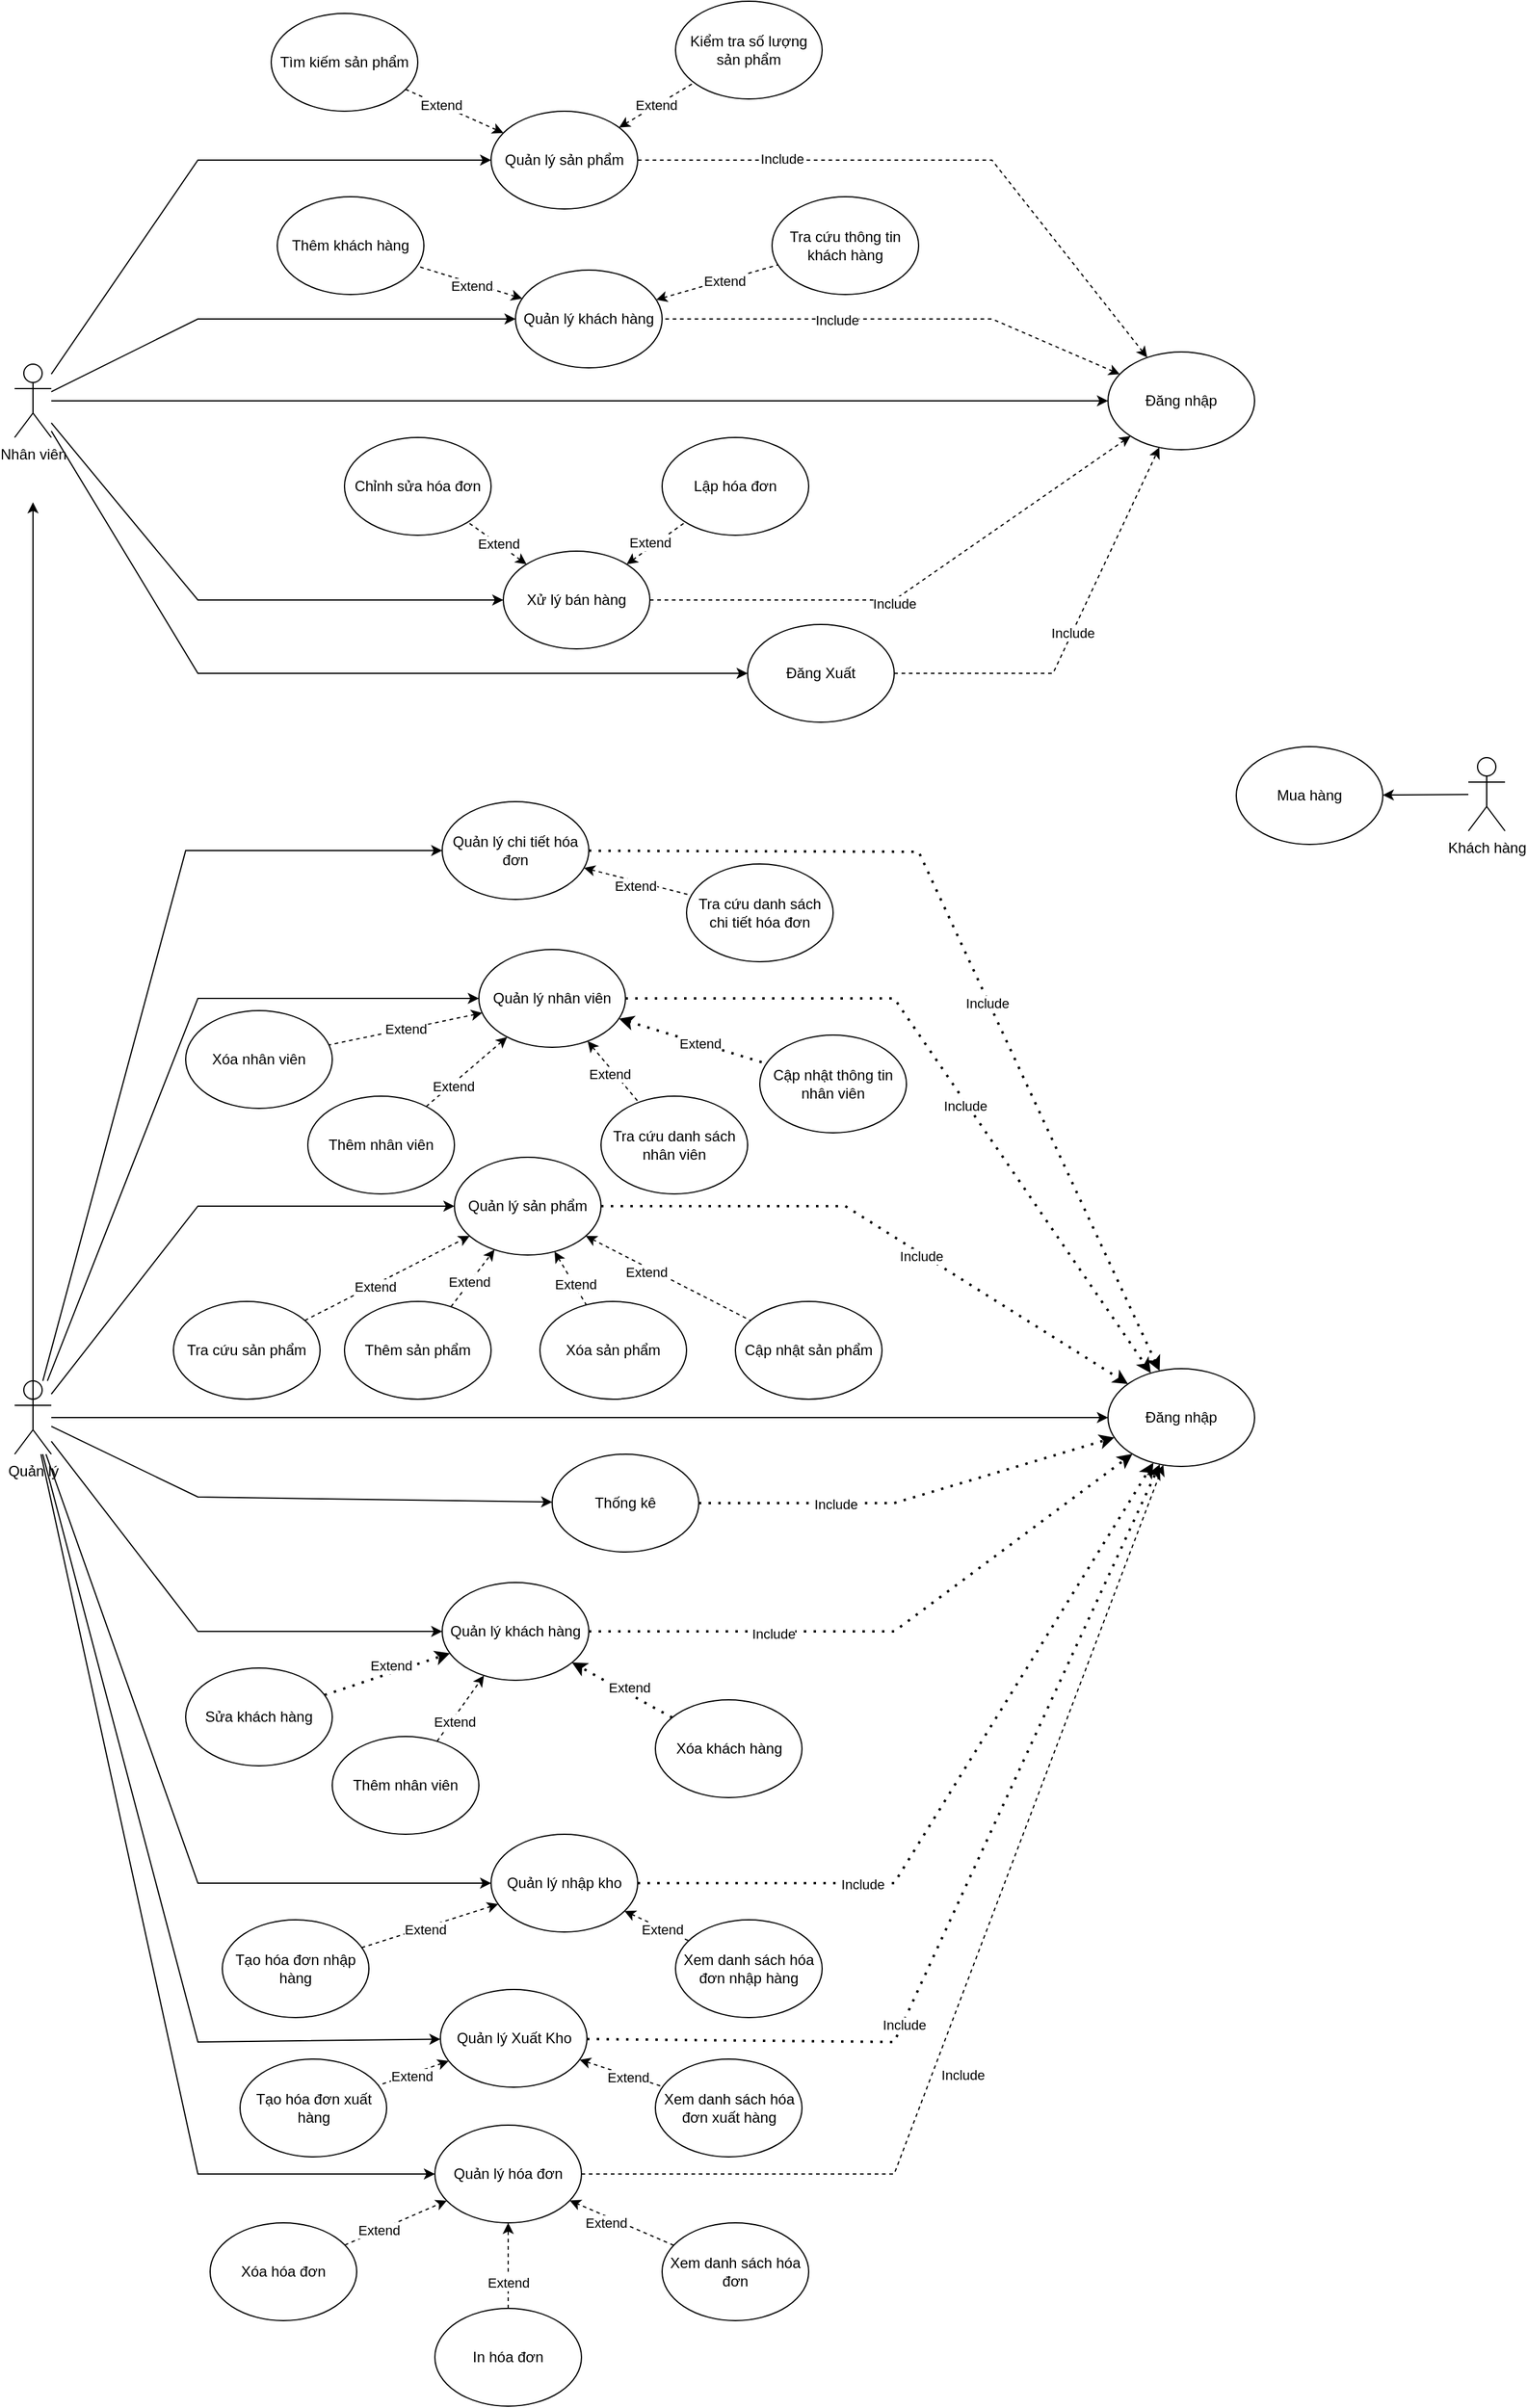 <mxfile version="26.0.4">
  <diagram name="Page-1" id="F_bl2N8eSsj7aJy99ByN">
    <mxGraphModel dx="1050" dy="1721" grid="1" gridSize="10" guides="1" tooltips="1" connect="1" arrows="1" fold="1" page="1" pageScale="1" pageWidth="850" pageHeight="1100" math="0" shadow="0">
      <root>
        <mxCell id="0" />
        <mxCell id="1" parent="0" />
        <mxCell id="1cnDnwMwc_Qfs5VOHH6G-1" value="Nhân viên" style="shape=umlActor;verticalLabelPosition=bottom;verticalAlign=top;html=1;outlineConnect=0;" parent="1" vertex="1">
          <mxGeometry x="90" y="7" width="30" height="60" as="geometry" />
        </mxCell>
        <mxCell id="1cnDnwMwc_Qfs5VOHH6G-2" value="Quản lý" style="shape=umlActor;verticalLabelPosition=bottom;verticalAlign=top;html=1;outlineConnect=0;" parent="1" vertex="1">
          <mxGeometry x="90" y="839" width="30" height="60" as="geometry" />
        </mxCell>
        <mxCell id="1cnDnwMwc_Qfs5VOHH6G-3" value="Đăng nhập" style="ellipse;whiteSpace=wrap;html=1;" parent="1" vertex="1">
          <mxGeometry x="985" y="-3" width="120" height="80" as="geometry" />
        </mxCell>
        <mxCell id="1cnDnwMwc_Qfs5VOHH6G-4" value="Đăng Xuất" style="ellipse;whiteSpace=wrap;html=1;" parent="1" vertex="1">
          <mxGeometry x="690" y="220" width="120" height="80" as="geometry" />
        </mxCell>
        <mxCell id="1cnDnwMwc_Qfs5VOHH6G-5" value="" style="endArrow=classic;html=1;rounded=0;" parent="1" edge="1">
          <mxGeometry width="50" height="50" relative="1" as="geometry">
            <mxPoint x="105" y="880" as="sourcePoint" />
            <mxPoint x="105" y="120" as="targetPoint" />
          </mxGeometry>
        </mxCell>
        <mxCell id="1cnDnwMwc_Qfs5VOHH6G-6" value="" style="endArrow=classic;html=1;rounded=0;" parent="1" source="1cnDnwMwc_Qfs5VOHH6G-1" target="1cnDnwMwc_Qfs5VOHH6G-3" edge="1">
          <mxGeometry width="50" height="50" relative="1" as="geometry">
            <mxPoint x="180" y="160" as="sourcePoint" />
            <mxPoint x="870.972" y="7.169" as="targetPoint" />
            <Array as="points" />
          </mxGeometry>
        </mxCell>
        <mxCell id="1cnDnwMwc_Qfs5VOHH6G-7" value="" style="endArrow=classic;html=1;rounded=0;" parent="1" source="1cnDnwMwc_Qfs5VOHH6G-1" target="1cnDnwMwc_Qfs5VOHH6G-4" edge="1">
          <mxGeometry width="50" height="50" relative="1" as="geometry">
            <mxPoint x="150" y="210" as="sourcePoint" />
            <mxPoint x="202.591" y="170.432" as="targetPoint" />
            <Array as="points">
              <mxPoint x="240" y="260" />
            </Array>
          </mxGeometry>
        </mxCell>
        <mxCell id="1cnDnwMwc_Qfs5VOHH6G-8" value="Quản lý sản phẩm" style="ellipse;whiteSpace=wrap;html=1;" parent="1" vertex="1">
          <mxGeometry x="480" y="-200" width="120" height="80" as="geometry" />
        </mxCell>
        <mxCell id="1cnDnwMwc_Qfs5VOHH6G-9" value="" style="endArrow=classic;html=1;rounded=0;" parent="1" source="1cnDnwMwc_Qfs5VOHH6G-1" target="1cnDnwMwc_Qfs5VOHH6G-8" edge="1">
          <mxGeometry width="50" height="50" relative="1" as="geometry">
            <mxPoint x="130" y="106" as="sourcePoint" />
            <mxPoint x="344" y="54" as="targetPoint" />
            <Array as="points">
              <mxPoint x="240" y="-160" />
            </Array>
          </mxGeometry>
        </mxCell>
        <mxCell id="1cnDnwMwc_Qfs5VOHH6G-10" value="Tìm kiếm sản phẩm" style="ellipse;whiteSpace=wrap;html=1;" parent="1" vertex="1">
          <mxGeometry x="300" y="-280" width="120" height="80" as="geometry" />
        </mxCell>
        <mxCell id="1cnDnwMwc_Qfs5VOHH6G-11" value="Kiểm tra số lượng sản phẩm" style="ellipse;whiteSpace=wrap;html=1;" parent="1" vertex="1">
          <mxGeometry x="631" y="-290" width="120" height="80" as="geometry" />
        </mxCell>
        <mxCell id="1cnDnwMwc_Qfs5VOHH6G-13" value="" style="endArrow=classic;dashed=1;html=1;rounded=0;startArrow=none;startFill=0;endFill=1;" parent="1" source="1cnDnwMwc_Qfs5VOHH6G-10" target="1cnDnwMwc_Qfs5VOHH6G-8" edge="1">
          <mxGeometry width="50" height="50" relative="1" as="geometry">
            <mxPoint x="220" y="-124" as="sourcePoint" />
            <mxPoint x="270" y="-174" as="targetPoint" />
          </mxGeometry>
        </mxCell>
        <mxCell id="k7li9HVvWUcfOC_udOQU-1" value="Extend" style="edgeLabel;html=1;align=center;verticalAlign=middle;resizable=0;points=[];" parent="1cnDnwMwc_Qfs5VOHH6G-13" vertex="1" connectable="0">
          <mxGeometry x="-0.319" relative="1" as="geometry">
            <mxPoint x="1" as="offset" />
          </mxGeometry>
        </mxCell>
        <mxCell id="1cnDnwMwc_Qfs5VOHH6G-14" value="Extend" style="endArrow=none;dashed=1;html=1;rounded=0;startArrow=classic;startFill=1;" parent="1" source="1cnDnwMwc_Qfs5VOHH6G-8" target="1cnDnwMwc_Qfs5VOHH6G-11" edge="1">
          <mxGeometry x="-0.013" width="50" height="50" relative="1" as="geometry">
            <mxPoint x="460" y="-194" as="sourcePoint" />
            <mxPoint x="610.927" y="-392.052" as="targetPoint" />
            <mxPoint as="offset" />
          </mxGeometry>
        </mxCell>
        <mxCell id="1cnDnwMwc_Qfs5VOHH6G-15" value="Quản lý khách hàng" style="ellipse;whiteSpace=wrap;html=1;" parent="1" vertex="1">
          <mxGeometry x="500" y="-70" width="120" height="80" as="geometry" />
        </mxCell>
        <mxCell id="1cnDnwMwc_Qfs5VOHH6G-16" value="" style="endArrow=classic;html=1;rounded=0;" parent="1" source="1cnDnwMwc_Qfs5VOHH6G-1" target="1cnDnwMwc_Qfs5VOHH6G-15" edge="1">
          <mxGeometry width="50" height="50" relative="1" as="geometry">
            <mxPoint x="280" y="30" as="sourcePoint" />
            <mxPoint x="330" y="-20" as="targetPoint" />
            <Array as="points">
              <mxPoint x="240" y="-30" />
            </Array>
          </mxGeometry>
        </mxCell>
        <mxCell id="1cnDnwMwc_Qfs5VOHH6G-17" value="Xử lý bán hàng" style="ellipse;whiteSpace=wrap;html=1;" parent="1" vertex="1">
          <mxGeometry x="490" y="160" width="120" height="80" as="geometry" />
        </mxCell>
        <mxCell id="1cnDnwMwc_Qfs5VOHH6G-18" value="" style="endArrow=classic;html=1;rounded=0;" parent="1" source="1cnDnwMwc_Qfs5VOHH6G-1" target="1cnDnwMwc_Qfs5VOHH6G-17" edge="1">
          <mxGeometry width="50" height="50" relative="1" as="geometry">
            <mxPoint x="350" y="50" as="sourcePoint" />
            <mxPoint x="400" as="targetPoint" />
            <Array as="points">
              <mxPoint x="240" y="200" />
            </Array>
          </mxGeometry>
        </mxCell>
        <mxCell id="1cnDnwMwc_Qfs5VOHH6G-19" value="Thêm khách hàng" style="ellipse;whiteSpace=wrap;html=1;" parent="1" vertex="1">
          <mxGeometry x="305" y="-130" width="120" height="80" as="geometry" />
        </mxCell>
        <mxCell id="1cnDnwMwc_Qfs5VOHH6G-20" value="" style="endArrow=none;dashed=1;html=1;rounded=0;startArrow=classic;startFill=1;" parent="1" source="1cnDnwMwc_Qfs5VOHH6G-15" target="1cnDnwMwc_Qfs5VOHH6G-19" edge="1">
          <mxGeometry width="50" height="50" relative="1" as="geometry">
            <mxPoint x="640" y="-124" as="sourcePoint" />
            <mxPoint x="710.711" y="-174" as="targetPoint" />
          </mxGeometry>
        </mxCell>
        <mxCell id="k7li9HVvWUcfOC_udOQU-4" value="Extend" style="edgeLabel;html=1;align=center;verticalAlign=middle;resizable=0;points=[];" parent="1cnDnwMwc_Qfs5VOHH6G-20" vertex="1" connectable="0">
          <mxGeometry x="-0.042" y="2" relative="1" as="geometry">
            <mxPoint as="offset" />
          </mxGeometry>
        </mxCell>
        <mxCell id="1cnDnwMwc_Qfs5VOHH6G-21" value="Tra cứu thông tin khách hàng" style="ellipse;whiteSpace=wrap;html=1;" parent="1" vertex="1">
          <mxGeometry x="710" y="-130" width="120" height="80" as="geometry" />
        </mxCell>
        <mxCell id="1cnDnwMwc_Qfs5VOHH6G-23" value="" style="endArrow=none;dashed=1;html=1;rounded=0;startArrow=classic;startFill=1;" parent="1" source="1cnDnwMwc_Qfs5VOHH6G-15" target="1cnDnwMwc_Qfs5VOHH6G-21" edge="1">
          <mxGeometry width="50" height="50" relative="1" as="geometry">
            <mxPoint x="520" y="-64" as="sourcePoint" />
            <mxPoint x="570" y="-114" as="targetPoint" />
          </mxGeometry>
        </mxCell>
        <mxCell id="k7li9HVvWUcfOC_udOQU-3" value="Extend" style="edgeLabel;html=1;align=center;verticalAlign=middle;resizable=0;points=[];" parent="1cnDnwMwc_Qfs5VOHH6G-23" vertex="1" connectable="0">
          <mxGeometry x="0.106" relative="1" as="geometry">
            <mxPoint as="offset" />
          </mxGeometry>
        </mxCell>
        <mxCell id="1cnDnwMwc_Qfs5VOHH6G-24" value="Lập hóa đơn" style="ellipse;whiteSpace=wrap;html=1;" parent="1" vertex="1">
          <mxGeometry x="620" y="67" width="120" height="80" as="geometry" />
        </mxCell>
        <mxCell id="1cnDnwMwc_Qfs5VOHH6G-25" value="" style="endArrow=none;dashed=1;html=1;rounded=0;startArrow=classic;startFill=1;" parent="1" source="1cnDnwMwc_Qfs5VOHH6G-17" target="1cnDnwMwc_Qfs5VOHH6G-24" edge="1">
          <mxGeometry width="50" height="50" relative="1" as="geometry">
            <mxPoint x="700.001" y="-67.46" as="sourcePoint" />
            <mxPoint x="639.37" y="-14" as="targetPoint" />
          </mxGeometry>
        </mxCell>
        <mxCell id="k7li9HVvWUcfOC_udOQU-5" value="Extend" style="edgeLabel;html=1;align=center;verticalAlign=middle;resizable=0;points=[];" parent="1cnDnwMwc_Qfs5VOHH6G-25" vertex="1" connectable="0">
          <mxGeometry x="-0.142" y="4" relative="1" as="geometry">
            <mxPoint as="offset" />
          </mxGeometry>
        </mxCell>
        <mxCell id="1cnDnwMwc_Qfs5VOHH6G-26" value="Chỉnh sửa hóa đơn" style="ellipse;whiteSpace=wrap;html=1;" parent="1" vertex="1">
          <mxGeometry x="360" y="67" width="120" height="80" as="geometry" />
        </mxCell>
        <mxCell id="1cnDnwMwc_Qfs5VOHH6G-27" value="" style="endArrow=none;dashed=1;html=1;rounded=0;startArrow=classic;startFill=1;" parent="1" source="1cnDnwMwc_Qfs5VOHH6G-17" target="1cnDnwMwc_Qfs5VOHH6G-26" edge="1">
          <mxGeometry width="50" height="50" relative="1" as="geometry">
            <mxPoint x="680" y="40" as="sourcePoint" />
            <mxPoint x="665.201" y="138.968" as="targetPoint" />
          </mxGeometry>
        </mxCell>
        <mxCell id="k7li9HVvWUcfOC_udOQU-6" value="Extend" style="edgeLabel;html=1;align=center;verticalAlign=middle;resizable=0;points=[];" parent="1cnDnwMwc_Qfs5VOHH6G-27" vertex="1" connectable="0">
          <mxGeometry x="-0.045" relative="1" as="geometry">
            <mxPoint as="offset" />
          </mxGeometry>
        </mxCell>
        <mxCell id="1cnDnwMwc_Qfs5VOHH6G-28" value="" style="endArrow=none;dashed=1;html=1;rounded=0;startArrow=classic;startFill=1;" parent="1" source="1cnDnwMwc_Qfs5VOHH6G-3" target="1cnDnwMwc_Qfs5VOHH6G-8" edge="1">
          <mxGeometry width="50" height="50" relative="1" as="geometry">
            <mxPoint x="894" y="-45" as="sourcePoint" />
            <mxPoint x="480" y="-64" as="targetPoint" />
            <Array as="points">
              <mxPoint x="890" y="-160" />
            </Array>
          </mxGeometry>
        </mxCell>
        <mxCell id="k7li9HVvWUcfOC_udOQU-43" value="Include" style="edgeLabel;html=1;align=center;verticalAlign=middle;resizable=0;points=[];" parent="1cnDnwMwc_Qfs5VOHH6G-28" vertex="1" connectable="0">
          <mxGeometry x="0.523" y="-1" relative="1" as="geometry">
            <mxPoint as="offset" />
          </mxGeometry>
        </mxCell>
        <mxCell id="1cnDnwMwc_Qfs5VOHH6G-29" value="" style="endArrow=none;dashed=1;html=1;rounded=0;startArrow=classic;startFill=1;" parent="1" source="1cnDnwMwc_Qfs5VOHH6G-3" target="1cnDnwMwc_Qfs5VOHH6G-15" edge="1">
          <mxGeometry width="50" height="50" relative="1" as="geometry">
            <mxPoint x="870.021" y="-65.052" as="sourcePoint" />
            <mxPoint x="570" y="-94" as="targetPoint" />
            <Array as="points">
              <mxPoint x="890" y="-30" />
            </Array>
          </mxGeometry>
        </mxCell>
        <mxCell id="k7li9HVvWUcfOC_udOQU-42" value="Include" style="edgeLabel;html=1;align=center;verticalAlign=middle;resizable=0;points=[];" parent="1cnDnwMwc_Qfs5VOHH6G-29" vertex="1" connectable="0">
          <mxGeometry x="0.257" y="1" relative="1" as="geometry">
            <mxPoint as="offset" />
          </mxGeometry>
        </mxCell>
        <mxCell id="1cnDnwMwc_Qfs5VOHH6G-30" value="" style="endArrow=none;dashed=1;html=1;rounded=0;endFill=0;startArrow=classic;startFill=1;" parent="1" source="1cnDnwMwc_Qfs5VOHH6G-3" target="1cnDnwMwc_Qfs5VOHH6G-17" edge="1">
          <mxGeometry width="50" height="50" relative="1" as="geometry">
            <mxPoint x="874.329" y="1.918" as="sourcePoint" />
            <mxPoint x="560" y="-44" as="targetPoint" />
            <Array as="points">
              <mxPoint x="810" y="200" />
            </Array>
          </mxGeometry>
        </mxCell>
        <mxCell id="k7li9HVvWUcfOC_udOQU-44" value="Include" style="edgeLabel;html=1;align=center;verticalAlign=middle;resizable=0;points=[];" parent="1cnDnwMwc_Qfs5VOHH6G-30" vertex="1" connectable="0">
          <mxGeometry x="0.085" y="3" relative="1" as="geometry">
            <mxPoint as="offset" />
          </mxGeometry>
        </mxCell>
        <mxCell id="1cnDnwMwc_Qfs5VOHH6G-31" value="Quản lý sản phẩm" style="ellipse;whiteSpace=wrap;html=1;" parent="1" vertex="1">
          <mxGeometry x="450" y="656" width="120" height="80" as="geometry" />
        </mxCell>
        <mxCell id="1cnDnwMwc_Qfs5VOHH6G-32" value="" style="endArrow=classic;html=1;rounded=0;" parent="1" source="1cnDnwMwc_Qfs5VOHH6G-2" target="1cnDnwMwc_Qfs5VOHH6G-31" edge="1">
          <mxGeometry width="50" height="50" relative="1" as="geometry">
            <mxPoint x="170" y="844" as="sourcePoint" />
            <mxPoint x="220" y="794" as="targetPoint" />
            <Array as="points">
              <mxPoint x="240" y="696" />
            </Array>
          </mxGeometry>
        </mxCell>
        <mxCell id="1cnDnwMwc_Qfs5VOHH6G-34" value="" style="endArrow=classic;html=1;rounded=0;" parent="1" source="1cnDnwMwc_Qfs5VOHH6G-2" target="1cnDnwMwc_Qfs5VOHH6G-45" edge="1">
          <mxGeometry width="50" height="50" relative="1" as="geometry">
            <mxPoint x="270" y="930" as="sourcePoint" />
            <mxPoint x="358.87" y="774.931" as="targetPoint" />
            <Array as="points">
              <mxPoint x="240" y="934" />
            </Array>
          </mxGeometry>
        </mxCell>
        <mxCell id="1cnDnwMwc_Qfs5VOHH6G-35" value="Đăng nhập" style="ellipse;whiteSpace=wrap;html=1;" parent="1" vertex="1">
          <mxGeometry x="985" y="829" width="120" height="80" as="geometry" />
        </mxCell>
        <mxCell id="1cnDnwMwc_Qfs5VOHH6G-36" value="" style="endArrow=classic;html=1;rounded=0;" parent="1" source="1cnDnwMwc_Qfs5VOHH6G-2" target="1cnDnwMwc_Qfs5VOHH6G-35" edge="1">
          <mxGeometry width="50" height="50" relative="1" as="geometry">
            <mxPoint x="140" y="874" as="sourcePoint" />
            <mxPoint x="960" y="869" as="targetPoint" />
            <Array as="points" />
          </mxGeometry>
        </mxCell>
        <mxCell id="1cnDnwMwc_Qfs5VOHH6G-37" value="Thêm sản phẩm" style="ellipse;whiteSpace=wrap;html=1;" parent="1" vertex="1">
          <mxGeometry x="360" y="774" width="120" height="80" as="geometry" />
        </mxCell>
        <mxCell id="1cnDnwMwc_Qfs5VOHH6G-38" value="Xóa sản phẩm" style="ellipse;whiteSpace=wrap;html=1;" parent="1" vertex="1">
          <mxGeometry x="520" y="774" width="120" height="80" as="geometry" />
        </mxCell>
        <mxCell id="1cnDnwMwc_Qfs5VOHH6G-39" value="Cập nhật sản phẩm" style="ellipse;whiteSpace=wrap;html=1;" parent="1" vertex="1">
          <mxGeometry x="680" y="774" width="120" height="80" as="geometry" />
        </mxCell>
        <mxCell id="1cnDnwMwc_Qfs5VOHH6G-40" value="Tra cứu sản phẩm" style="ellipse;whiteSpace=wrap;html=1;" parent="1" vertex="1">
          <mxGeometry x="220" y="774" width="120" height="80" as="geometry" />
        </mxCell>
        <mxCell id="1cnDnwMwc_Qfs5VOHH6G-41" value="" style="endArrow=classic;dashed=1;html=1;rounded=0;endFill=1;" parent="1" source="1cnDnwMwc_Qfs5VOHH6G-40" target="1cnDnwMwc_Qfs5VOHH6G-31" edge="1">
          <mxGeometry width="50" height="50" relative="1" as="geometry">
            <mxPoint x="200" y="774" as="sourcePoint" />
            <mxPoint x="250" y="724" as="targetPoint" />
          </mxGeometry>
        </mxCell>
        <mxCell id="k7li9HVvWUcfOC_udOQU-10" value="Extend" style="edgeLabel;html=1;align=center;verticalAlign=middle;resizable=0;points=[];" parent="1cnDnwMwc_Qfs5VOHH6G-41" vertex="1" connectable="0">
          <mxGeometry x="-0.159" y="-1" relative="1" as="geometry">
            <mxPoint as="offset" />
          </mxGeometry>
        </mxCell>
        <mxCell id="1cnDnwMwc_Qfs5VOHH6G-42" value="" style="endArrow=classic;dashed=1;html=1;rounded=0;endFill=1;" parent="1" source="1cnDnwMwc_Qfs5VOHH6G-37" target="1cnDnwMwc_Qfs5VOHH6G-31" edge="1">
          <mxGeometry width="50" height="50" relative="1" as="geometry">
            <mxPoint x="270" y="684" as="sourcePoint" />
            <mxPoint x="320" y="634" as="targetPoint" />
          </mxGeometry>
        </mxCell>
        <mxCell id="k7li9HVvWUcfOC_udOQU-7" value="Extend" style="edgeLabel;html=1;align=center;verticalAlign=middle;resizable=0;points=[];" parent="1cnDnwMwc_Qfs5VOHH6G-42" vertex="1" connectable="0">
          <mxGeometry x="-0.132" y="1" relative="1" as="geometry">
            <mxPoint as="offset" />
          </mxGeometry>
        </mxCell>
        <mxCell id="1cnDnwMwc_Qfs5VOHH6G-43" value="" style="endArrow=none;dashed=1;html=1;rounded=0;endFill=0;startArrow=classic;startFill=1;" parent="1" source="1cnDnwMwc_Qfs5VOHH6G-31" target="1cnDnwMwc_Qfs5VOHH6G-38" edge="1">
          <mxGeometry width="50" height="50" relative="1" as="geometry">
            <mxPoint x="420" y="564" as="sourcePoint" />
            <mxPoint x="470" y="514" as="targetPoint" />
          </mxGeometry>
        </mxCell>
        <mxCell id="k7li9HVvWUcfOC_udOQU-9" value="Extend" style="edgeLabel;html=1;align=center;verticalAlign=middle;resizable=0;points=[];" parent="1cnDnwMwc_Qfs5VOHH6G-43" vertex="1" connectable="0">
          <mxGeometry x="0.237" y="1" relative="1" as="geometry">
            <mxPoint as="offset" />
          </mxGeometry>
        </mxCell>
        <mxCell id="1cnDnwMwc_Qfs5VOHH6G-44" value="" style="endArrow=none;dashed=1;html=1;rounded=0;endFill=0;startArrow=classic;startFill=1;" parent="1" source="1cnDnwMwc_Qfs5VOHH6G-31" target="1cnDnwMwc_Qfs5VOHH6G-39" edge="1">
          <mxGeometry width="50" height="50" relative="1" as="geometry">
            <mxPoint x="550" y="754" as="sourcePoint" />
            <mxPoint x="600" y="704" as="targetPoint" />
          </mxGeometry>
        </mxCell>
        <mxCell id="k7li9HVvWUcfOC_udOQU-8" value="Extend" style="edgeLabel;html=1;align=center;verticalAlign=middle;resizable=0;points=[];" parent="1cnDnwMwc_Qfs5VOHH6G-44" vertex="1" connectable="0">
          <mxGeometry x="-0.242" y="-4" relative="1" as="geometry">
            <mxPoint as="offset" />
          </mxGeometry>
        </mxCell>
        <mxCell id="1cnDnwMwc_Qfs5VOHH6G-45" value="Thống kê" style="ellipse;whiteSpace=wrap;html=1;" parent="1" vertex="1">
          <mxGeometry x="530" y="899" width="120" height="80" as="geometry" />
        </mxCell>
        <mxCell id="1cnDnwMwc_Qfs5VOHH6G-47" value="" style="endArrow=classic;dashed=1;html=1;dashPattern=1 3;strokeWidth=2;rounded=0;endFill=1;" parent="1" source="1cnDnwMwc_Qfs5VOHH6G-31" target="1cnDnwMwc_Qfs5VOHH6G-35" edge="1">
          <mxGeometry width="50" height="50" relative="1" as="geometry">
            <mxPoint x="510" y="794" as="sourcePoint" />
            <mxPoint x="985.29" y="836.373" as="targetPoint" />
            <Array as="points">
              <mxPoint x="770" y="696" />
            </Array>
          </mxGeometry>
        </mxCell>
        <mxCell id="k7li9HVvWUcfOC_udOQU-40" value="Include" style="edgeLabel;html=1;align=center;verticalAlign=middle;resizable=0;points=[];" parent="1cnDnwMwc_Qfs5VOHH6G-47" vertex="1" connectable="0">
          <mxGeometry x="0.157" y="-1" relative="1" as="geometry">
            <mxPoint as="offset" />
          </mxGeometry>
        </mxCell>
        <mxCell id="1cnDnwMwc_Qfs5VOHH6G-48" value="" style="endArrow=classic;dashed=1;html=1;dashPattern=1 3;strokeWidth=2;rounded=0;endFill=1;" parent="1" source="1cnDnwMwc_Qfs5VOHH6G-45" target="1cnDnwMwc_Qfs5VOHH6G-35" edge="1">
          <mxGeometry width="50" height="50" relative="1" as="geometry">
            <mxPoint x="469" y="749" as="sourcePoint" />
            <mxPoint x="964.101" y="883.534" as="targetPoint" />
            <Array as="points">
              <mxPoint x="810" y="939" />
            </Array>
          </mxGeometry>
        </mxCell>
        <mxCell id="k7li9HVvWUcfOC_udOQU-39" value="Include" style="edgeLabel;html=1;align=center;verticalAlign=middle;resizable=0;points=[];" parent="1cnDnwMwc_Qfs5VOHH6G-48" vertex="1" connectable="0">
          <mxGeometry x="-0.357" y="-1" relative="1" as="geometry">
            <mxPoint as="offset" />
          </mxGeometry>
        </mxCell>
        <mxCell id="1cnDnwMwc_Qfs5VOHH6G-49" value="Quản lý khách hàng" style="ellipse;whiteSpace=wrap;html=1;" parent="1" vertex="1">
          <mxGeometry x="440" y="1004" width="120" height="80" as="geometry" />
        </mxCell>
        <mxCell id="1cnDnwMwc_Qfs5VOHH6G-52" value="" style="endArrow=classic;html=1;rounded=0;" parent="1" source="1cnDnwMwc_Qfs5VOHH6G-2" target="1cnDnwMwc_Qfs5VOHH6G-49" edge="1">
          <mxGeometry width="50" height="50" relative="1" as="geometry">
            <mxPoint x="200" y="990" as="sourcePoint" />
            <mxPoint x="250" y="940" as="targetPoint" />
            <Array as="points">
              <mxPoint x="240" y="1044" />
            </Array>
          </mxGeometry>
        </mxCell>
        <mxCell id="1cnDnwMwc_Qfs5VOHH6G-54" value="Xóa khách hàng" style="ellipse;whiteSpace=wrap;html=1;" parent="1" vertex="1">
          <mxGeometry x="614.5" y="1100" width="120" height="80" as="geometry" />
        </mxCell>
        <mxCell id="1cnDnwMwc_Qfs5VOHH6G-57" value="Sửa khách hàng" style="ellipse;whiteSpace=wrap;html=1;" parent="1" vertex="1">
          <mxGeometry x="230" y="1074" width="120" height="80" as="geometry" />
        </mxCell>
        <mxCell id="1cnDnwMwc_Qfs5VOHH6G-58" value="" style="endArrow=classic;dashed=1;html=1;dashPattern=1 3;strokeWidth=2;rounded=0;startArrow=none;startFill=0;endFill=1;" parent="1" source="1cnDnwMwc_Qfs5VOHH6G-54" target="1cnDnwMwc_Qfs5VOHH6G-49" edge="1">
          <mxGeometry width="50" height="50" relative="1" as="geometry">
            <mxPoint x="489" y="1038" as="sourcePoint" />
            <mxPoint x="451" y="1080" as="targetPoint" />
          </mxGeometry>
        </mxCell>
        <mxCell id="k7li9HVvWUcfOC_udOQU-27" value="Extend" style="edgeLabel;html=1;align=center;verticalAlign=middle;resizable=0;points=[];" parent="1cnDnwMwc_Qfs5VOHH6G-58" vertex="1" connectable="0">
          <mxGeometry x="-0.056" y="-4" relative="1" as="geometry">
            <mxPoint x="1" as="offset" />
          </mxGeometry>
        </mxCell>
        <mxCell id="1cnDnwMwc_Qfs5VOHH6G-59" value="" style="endArrow=classic;dashed=1;html=1;dashPattern=1 3;strokeWidth=2;rounded=0;endFill=1;" parent="1" source="1cnDnwMwc_Qfs5VOHH6G-57" target="1cnDnwMwc_Qfs5VOHH6G-49" edge="1">
          <mxGeometry width="50" height="50" relative="1" as="geometry">
            <mxPoint x="499" y="1048" as="sourcePoint" />
            <mxPoint x="461" y="1090" as="targetPoint" />
          </mxGeometry>
        </mxCell>
        <mxCell id="k7li9HVvWUcfOC_udOQU-26" value="Extend" style="edgeLabel;html=1;align=center;verticalAlign=middle;resizable=0;points=[];" parent="1cnDnwMwc_Qfs5VOHH6G-59" vertex="1" connectable="0">
          <mxGeometry x="0.264" relative="1" as="geometry">
            <mxPoint x="-11" y="-3" as="offset" />
          </mxGeometry>
        </mxCell>
        <mxCell id="1cnDnwMwc_Qfs5VOHH6G-62" value="" style="endArrow=classic;dashed=1;html=1;dashPattern=1 3;strokeWidth=2;rounded=0;startArrow=none;startFill=0;endFill=1;" parent="1" source="1cnDnwMwc_Qfs5VOHH6G-49" target="1cnDnwMwc_Qfs5VOHH6G-35" edge="1">
          <mxGeometry width="50" height="50" relative="1" as="geometry">
            <mxPoint x="660" y="1074" as="sourcePoint" />
            <mxPoint x="978.621" y="897.966" as="targetPoint" />
            <Array as="points">
              <mxPoint x="810" y="1044" />
            </Array>
          </mxGeometry>
        </mxCell>
        <mxCell id="k7li9HVvWUcfOC_udOQU-38" value="Include" style="edgeLabel;html=1;align=center;verticalAlign=middle;resizable=0;points=[];" parent="1cnDnwMwc_Qfs5VOHH6G-62" vertex="1" connectable="0">
          <mxGeometry x="-0.387" y="-2" relative="1" as="geometry">
            <mxPoint as="offset" />
          </mxGeometry>
        </mxCell>
        <mxCell id="1cnDnwMwc_Qfs5VOHH6G-63" value="Quản lý nhập kho" style="ellipse;whiteSpace=wrap;html=1;" parent="1" vertex="1">
          <mxGeometry x="480" y="1210" width="120" height="80" as="geometry" />
        </mxCell>
        <mxCell id="1cnDnwMwc_Qfs5VOHH6G-68" value="" style="endArrow=classic;html=1;rounded=0;" parent="1" source="1cnDnwMwc_Qfs5VOHH6G-2" target="1cnDnwMwc_Qfs5VOHH6G-63" edge="1">
          <mxGeometry width="50" height="50" relative="1" as="geometry">
            <mxPoint x="140" y="1060" as="sourcePoint" />
            <mxPoint x="190" y="1010" as="targetPoint" />
            <Array as="points">
              <mxPoint x="240" y="1250" />
            </Array>
          </mxGeometry>
        </mxCell>
        <mxCell id="1cnDnwMwc_Qfs5VOHH6G-69" value="Quản lý hóa đơn" style="ellipse;whiteSpace=wrap;html=1;" parent="1" vertex="1">
          <mxGeometry x="434" y="1448" width="120" height="80" as="geometry" />
        </mxCell>
        <mxCell id="1cnDnwMwc_Qfs5VOHH6G-70" value="" style="endArrow=classic;html=1;rounded=0;" parent="1" source="1cnDnwMwc_Qfs5VOHH6G-2" target="1cnDnwMwc_Qfs5VOHH6G-69" edge="1">
          <mxGeometry width="50" height="50" relative="1" as="geometry">
            <mxPoint x="130" y="902" as="sourcePoint" />
            <mxPoint x="398" y="1138" as="targetPoint" />
            <Array as="points">
              <mxPoint x="240" y="1488" />
            </Array>
          </mxGeometry>
        </mxCell>
        <mxCell id="1cnDnwMwc_Qfs5VOHH6G-71" value="Xóa hóa đơn" style="ellipse;whiteSpace=wrap;html=1;" parent="1" vertex="1">
          <mxGeometry x="250" y="1528" width="120" height="80" as="geometry" />
        </mxCell>
        <mxCell id="1cnDnwMwc_Qfs5VOHH6G-72" value="In hóa đơn" style="ellipse;whiteSpace=wrap;html=1;" parent="1" vertex="1">
          <mxGeometry x="434" y="1598" width="120" height="80" as="geometry" />
        </mxCell>
        <mxCell id="1cnDnwMwc_Qfs5VOHH6G-73" value="Xem danh sách hóa đơn" style="ellipse;whiteSpace=wrap;html=1;" parent="1" vertex="1">
          <mxGeometry x="620" y="1528" width="120" height="80" as="geometry" />
        </mxCell>
        <mxCell id="1cnDnwMwc_Qfs5VOHH6G-74" value="" style="endArrow=classic;dashed=1;html=1;rounded=0;startArrow=none;startFill=0;endFill=1;" parent="1" source="1cnDnwMwc_Qfs5VOHH6G-71" target="1cnDnwMwc_Qfs5VOHH6G-69" edge="1">
          <mxGeometry width="50" height="50" relative="1" as="geometry">
            <mxPoint x="300" y="1503" as="sourcePoint" />
            <mxPoint x="350" y="1453" as="targetPoint" />
          </mxGeometry>
        </mxCell>
        <mxCell id="k7li9HVvWUcfOC_udOQU-30" value="Extend" style="edgeLabel;html=1;align=center;verticalAlign=middle;resizable=0;points=[];" parent="1cnDnwMwc_Qfs5VOHH6G-74" vertex="1" connectable="0">
          <mxGeometry x="-0.344" y="1" relative="1" as="geometry">
            <mxPoint as="offset" />
          </mxGeometry>
        </mxCell>
        <mxCell id="1cnDnwMwc_Qfs5VOHH6G-75" value="" style="endArrow=classic;dashed=1;html=1;rounded=0;endFill=1;" parent="1" source="1cnDnwMwc_Qfs5VOHH6G-72" target="1cnDnwMwc_Qfs5VOHH6G-69" edge="1">
          <mxGeometry width="50" height="50" relative="1" as="geometry">
            <mxPoint x="510" y="1493" as="sourcePoint" />
            <mxPoint x="560" y="1443" as="targetPoint" />
          </mxGeometry>
        </mxCell>
        <mxCell id="k7li9HVvWUcfOC_udOQU-31" value="Extend" style="edgeLabel;html=1;align=center;verticalAlign=middle;resizable=0;points=[];" parent="1cnDnwMwc_Qfs5VOHH6G-75" vertex="1" connectable="0">
          <mxGeometry x="-0.397" relative="1" as="geometry">
            <mxPoint as="offset" />
          </mxGeometry>
        </mxCell>
        <mxCell id="1cnDnwMwc_Qfs5VOHH6G-76" value="" style="endArrow=classic;dashed=1;html=1;rounded=0;endFill=1;" parent="1" source="1cnDnwMwc_Qfs5VOHH6G-73" target="1cnDnwMwc_Qfs5VOHH6G-69" edge="1">
          <mxGeometry width="50" height="50" relative="1" as="geometry">
            <mxPoint x="540" y="1483" as="sourcePoint" />
            <mxPoint x="590" y="1433" as="targetPoint" />
          </mxGeometry>
        </mxCell>
        <mxCell id="k7li9HVvWUcfOC_udOQU-32" value="Extend" style="edgeLabel;html=1;align=center;verticalAlign=middle;resizable=0;points=[];" parent="1cnDnwMwc_Qfs5VOHH6G-76" vertex="1" connectable="0">
          <mxGeometry x="0.239" y="4" relative="1" as="geometry">
            <mxPoint x="-1" as="offset" />
          </mxGeometry>
        </mxCell>
        <mxCell id="1cnDnwMwc_Qfs5VOHH6G-77" value="" style="endArrow=classic;dashed=1;html=1;rounded=0;endFill=1;" parent="1" source="1cnDnwMwc_Qfs5VOHH6G-69" target="1cnDnwMwc_Qfs5VOHH6G-35" edge="1">
          <mxGeometry width="50" height="50" relative="1" as="geometry">
            <mxPoint x="570" y="1209" as="sourcePoint" />
            <mxPoint x="1006.75" y="908.013" as="targetPoint" />
            <Array as="points">
              <mxPoint x="810" y="1488" />
            </Array>
          </mxGeometry>
        </mxCell>
        <mxCell id="k7li9HVvWUcfOC_udOQU-36" value="Include" style="edgeLabel;html=1;align=center;verticalAlign=middle;resizable=0;points=[];" parent="1cnDnwMwc_Qfs5VOHH6G-77" vertex="1" connectable="0">
          <mxGeometry x="-0.332" y="-3" relative="1" as="geometry">
            <mxPoint x="40" y="-48" as="offset" />
          </mxGeometry>
        </mxCell>
        <mxCell id="1cnDnwMwc_Qfs5VOHH6G-78" value="" style="endArrow=classic;dashed=1;html=1;dashPattern=1 3;strokeWidth=2;rounded=0;endFill=1;" parent="1" source="1cnDnwMwc_Qfs5VOHH6G-63" target="1cnDnwMwc_Qfs5VOHH6G-35" edge="1">
          <mxGeometry width="50" height="50" relative="1" as="geometry">
            <mxPoint x="590" y="1134" as="sourcePoint" />
            <mxPoint x="992.621" y="904.593" as="targetPoint" />
            <Array as="points">
              <mxPoint x="810" y="1250" />
            </Array>
          </mxGeometry>
        </mxCell>
        <mxCell id="k7li9HVvWUcfOC_udOQU-37" value="Include" style="edgeLabel;html=1;align=center;verticalAlign=middle;resizable=0;points=[];" parent="1cnDnwMwc_Qfs5VOHH6G-78" vertex="1" connectable="0">
          <mxGeometry x="-0.304" y="-2" relative="1" as="geometry">
            <mxPoint x="-30" y="3" as="offset" />
          </mxGeometry>
        </mxCell>
        <mxCell id="1cnDnwMwc_Qfs5VOHH6G-79" value="Xem danh sách hóa đơn nhập hàng" style="ellipse;whiteSpace=wrap;html=1;" parent="1" vertex="1">
          <mxGeometry x="631" y="1280" width="120" height="80" as="geometry" />
        </mxCell>
        <mxCell id="1cnDnwMwc_Qfs5VOHH6G-80" value="Tạo hóa đơn nhập hàng" style="ellipse;whiteSpace=wrap;html=1;" parent="1" vertex="1">
          <mxGeometry x="260" y="1280" width="120" height="80" as="geometry" />
        </mxCell>
        <mxCell id="1cnDnwMwc_Qfs5VOHH6G-81" value="" style="endArrow=none;dashed=1;html=1;rounded=0;startArrow=classic;startFill=1;" parent="1" source="1cnDnwMwc_Qfs5VOHH6G-63" target="1cnDnwMwc_Qfs5VOHH6G-80" edge="1">
          <mxGeometry width="50" height="50" relative="1" as="geometry">
            <mxPoint x="430" y="1294" as="sourcePoint" />
            <mxPoint x="480" y="1244" as="targetPoint" />
          </mxGeometry>
        </mxCell>
        <mxCell id="k7li9HVvWUcfOC_udOQU-29" value="Extend" style="edgeLabel;html=1;align=center;verticalAlign=middle;resizable=0;points=[];" parent="1cnDnwMwc_Qfs5VOHH6G-81" vertex="1" connectable="0">
          <mxGeometry x="0.08" y="1" relative="1" as="geometry">
            <mxPoint as="offset" />
          </mxGeometry>
        </mxCell>
        <mxCell id="1cnDnwMwc_Qfs5VOHH6G-82" value="" style="endArrow=none;dashed=1;html=1;rounded=0;startArrow=classic;startFill=1;" parent="1" source="1cnDnwMwc_Qfs5VOHH6G-63" target="1cnDnwMwc_Qfs5VOHH6G-79" edge="1">
          <mxGeometry width="50" height="50" relative="1" as="geometry">
            <mxPoint x="520" y="1224" as="sourcePoint" />
            <mxPoint x="570" y="1174" as="targetPoint" />
          </mxGeometry>
        </mxCell>
        <mxCell id="k7li9HVvWUcfOC_udOQU-28" value="Extend" style="edgeLabel;html=1;align=center;verticalAlign=middle;resizable=0;points=[];" parent="1cnDnwMwc_Qfs5VOHH6G-82" vertex="1" connectable="0">
          <mxGeometry x="0.178" y="-1" relative="1" as="geometry">
            <mxPoint as="offset" />
          </mxGeometry>
        </mxCell>
        <mxCell id="k7li9HVvWUcfOC_udOQU-11" value="Quản lý nhân viên" style="ellipse;whiteSpace=wrap;html=1;" parent="1" vertex="1">
          <mxGeometry x="470" y="486" width="120" height="80" as="geometry" />
        </mxCell>
        <mxCell id="k7li9HVvWUcfOC_udOQU-12" value="Thêm nhân viên" style="ellipse;whiteSpace=wrap;html=1;" parent="1" vertex="1">
          <mxGeometry x="330" y="606" width="120" height="80" as="geometry" />
        </mxCell>
        <mxCell id="k7li9HVvWUcfOC_udOQU-13" value="" style="endArrow=classic;dashed=1;html=1;rounded=0;endFill=1;" parent="1" source="k7li9HVvWUcfOC_udOQU-12" target="k7li9HVvWUcfOC_udOQU-11" edge="1">
          <mxGeometry width="50" height="50" relative="1" as="geometry">
            <mxPoint x="330" y="544" as="sourcePoint" />
            <mxPoint x="380" y="494" as="targetPoint" />
          </mxGeometry>
        </mxCell>
        <mxCell id="k7li9HVvWUcfOC_udOQU-23" value="Extend" style="edgeLabel;html=1;align=center;verticalAlign=middle;resizable=0;points=[];" parent="k7li9HVvWUcfOC_udOQU-13" vertex="1" connectable="0">
          <mxGeometry x="-0.365" y="-2" relative="1" as="geometry">
            <mxPoint as="offset" />
          </mxGeometry>
        </mxCell>
        <mxCell id="k7li9HVvWUcfOC_udOQU-14" value="Xóa nhân viên" style="ellipse;whiteSpace=wrap;html=1;" parent="1" vertex="1">
          <mxGeometry x="230" y="536" width="120" height="80" as="geometry" />
        </mxCell>
        <mxCell id="k7li9HVvWUcfOC_udOQU-15" value="" style="endArrow=none;dashed=1;html=1;rounded=0;endFill=0;startArrow=classic;startFill=1;" parent="1" source="k7li9HVvWUcfOC_udOQU-11" target="k7li9HVvWUcfOC_udOQU-14" edge="1">
          <mxGeometry width="50" height="50" relative="1" as="geometry">
            <mxPoint x="600" y="544" as="sourcePoint" />
            <mxPoint x="650" y="494" as="targetPoint" />
          </mxGeometry>
        </mxCell>
        <mxCell id="k7li9HVvWUcfOC_udOQU-24" value="Extend" style="edgeLabel;html=1;align=center;verticalAlign=middle;resizable=0;points=[];" parent="k7li9HVvWUcfOC_udOQU-15" vertex="1" connectable="0">
          <mxGeometry x="0.007" relative="1" as="geometry">
            <mxPoint as="offset" />
          </mxGeometry>
        </mxCell>
        <mxCell id="k7li9HVvWUcfOC_udOQU-16" value="" style="endArrow=classic;html=1;rounded=0;" parent="1" source="1cnDnwMwc_Qfs5VOHH6G-2" target="k7li9HVvWUcfOC_udOQU-11" edge="1">
          <mxGeometry width="50" height="50" relative="1" as="geometry">
            <mxPoint x="200" y="650" as="sourcePoint" />
            <mxPoint x="250" y="600" as="targetPoint" />
            <Array as="points">
              <mxPoint x="240" y="526" />
            </Array>
          </mxGeometry>
        </mxCell>
        <mxCell id="k7li9HVvWUcfOC_udOQU-17" value="" style="endArrow=classic;dashed=1;html=1;dashPattern=1 3;strokeWidth=2;rounded=0;startArrow=none;startFill=0;endFill=1;" parent="1" source="k7li9HVvWUcfOC_udOQU-11" target="1cnDnwMwc_Qfs5VOHH6G-35" edge="1">
          <mxGeometry width="50" height="50" relative="1" as="geometry">
            <mxPoint x="690" y="604" as="sourcePoint" />
            <mxPoint x="999.363" y="831.441" as="targetPoint" />
            <Array as="points">
              <mxPoint x="810" y="526" />
            </Array>
          </mxGeometry>
        </mxCell>
        <mxCell id="k7li9HVvWUcfOC_udOQU-41" value="Include" style="edgeLabel;html=1;align=center;verticalAlign=middle;resizable=0;points=[];" parent="k7li9HVvWUcfOC_udOQU-17" vertex="1" connectable="0">
          <mxGeometry x="0.098" y="-2" relative="1" as="geometry">
            <mxPoint as="offset" />
          </mxGeometry>
        </mxCell>
        <mxCell id="k7li9HVvWUcfOC_udOQU-18" value="Cập nhật thông tin nhân viên" style="ellipse;whiteSpace=wrap;html=1;" parent="1" vertex="1">
          <mxGeometry x="700" y="556" width="120" height="80" as="geometry" />
        </mxCell>
        <mxCell id="k7li9HVvWUcfOC_udOQU-19" value="" style="endArrow=none;dashed=1;html=1;dashPattern=1 3;strokeWidth=2;rounded=0;startArrow=classic;startFill=1;" parent="1" source="k7li9HVvWUcfOC_udOQU-11" target="k7li9HVvWUcfOC_udOQU-18" edge="1">
          <mxGeometry width="50" height="50" relative="1" as="geometry">
            <mxPoint x="550" y="554" as="sourcePoint" />
            <mxPoint x="600" y="504" as="targetPoint" />
          </mxGeometry>
        </mxCell>
        <mxCell id="k7li9HVvWUcfOC_udOQU-22" value="Extend" style="edgeLabel;html=1;align=center;verticalAlign=middle;resizable=0;points=[];" parent="k7li9HVvWUcfOC_udOQU-19" vertex="1" connectable="0">
          <mxGeometry x="0.095" relative="1" as="geometry">
            <mxPoint as="offset" />
          </mxGeometry>
        </mxCell>
        <mxCell id="k7li9HVvWUcfOC_udOQU-20" value="Tra cứu danh sách nhân viên" style="ellipse;whiteSpace=wrap;html=1;" parent="1" vertex="1">
          <mxGeometry x="570" y="606" width="120" height="80" as="geometry" />
        </mxCell>
        <mxCell id="k7li9HVvWUcfOC_udOQU-21" value="" style="endArrow=none;dashed=1;html=1;rounded=0;endFill=0;startArrow=classic;startFill=1;" parent="1" source="k7li9HVvWUcfOC_udOQU-11" target="k7li9HVvWUcfOC_udOQU-20" edge="1">
          <mxGeometry width="50" height="50" relative="1" as="geometry">
            <mxPoint x="560" y="594" as="sourcePoint" />
            <mxPoint x="610" y="544" as="targetPoint" />
          </mxGeometry>
        </mxCell>
        <mxCell id="k7li9HVvWUcfOC_udOQU-25" value="Extend" style="edgeLabel;html=1;align=center;verticalAlign=middle;resizable=0;points=[];" parent="k7li9HVvWUcfOC_udOQU-21" vertex="1" connectable="0">
          <mxGeometry x="-0.015" y="-4" relative="1" as="geometry">
            <mxPoint as="offset" />
          </mxGeometry>
        </mxCell>
        <mxCell id="je81oIFqOfg3Zf1E2vGL-2" value="Include" style="endArrow=classic;dashed=1;html=1;rounded=0;endFill=1;" parent="1" source="1cnDnwMwc_Qfs5VOHH6G-4" target="1cnDnwMwc_Qfs5VOHH6G-3" edge="1">
          <mxGeometry width="50" height="50" relative="1" as="geometry">
            <mxPoint x="850" y="220" as="sourcePoint" />
            <mxPoint x="900" y="170" as="targetPoint" />
            <Array as="points">
              <mxPoint x="940" y="260" />
            </Array>
          </mxGeometry>
        </mxCell>
        <mxCell id="3aNjrvwN0kVDYGxAkbnn-3" value="" style="rounded=0;orthogonalLoop=1;jettySize=auto;html=1;" parent="1" source="3aNjrvwN0kVDYGxAkbnn-1" target="3aNjrvwN0kVDYGxAkbnn-2" edge="1">
          <mxGeometry relative="1" as="geometry">
            <mxPoint x="1280" y="305.176" as="sourcePoint" />
            <mxPoint x="1210" y="306" as="targetPoint" />
          </mxGeometry>
        </mxCell>
        <mxCell id="3aNjrvwN0kVDYGxAkbnn-1" value="Khách hàng" style="shape=umlActor;verticalLabelPosition=bottom;verticalAlign=top;html=1;outlineConnect=0;" parent="1" vertex="1">
          <mxGeometry x="1280" y="329" width="30" height="60" as="geometry" />
        </mxCell>
        <mxCell id="3aNjrvwN0kVDYGxAkbnn-2" value="Mua hàng" style="ellipse;whiteSpace=wrap;html=1;" parent="1" vertex="1">
          <mxGeometry x="1090" y="320" width="120" height="80" as="geometry" />
        </mxCell>
        <mxCell id="zeaxc8E3Xd7LBkFSleVd-1" value="Quản lý Xuất Kho" style="ellipse;whiteSpace=wrap;html=1;" parent="1" vertex="1">
          <mxGeometry x="438.5" y="1337" width="120" height="80" as="geometry" />
        </mxCell>
        <mxCell id="zeaxc8E3Xd7LBkFSleVd-3" value="Xem danh sách hóa đơn xuất hàng" style="ellipse;whiteSpace=wrap;html=1;" parent="1" vertex="1">
          <mxGeometry x="614.5" y="1394" width="120" height="80" as="geometry" />
        </mxCell>
        <mxCell id="zeaxc8E3Xd7LBkFSleVd-4" value="Tạo hóa đơn xuất hàng" style="ellipse;whiteSpace=wrap;html=1;" parent="1" vertex="1">
          <mxGeometry x="274.5" y="1394" width="120" height="80" as="geometry" />
        </mxCell>
        <mxCell id="zeaxc8E3Xd7LBkFSleVd-5" value="" style="endArrow=none;dashed=1;html=1;rounded=0;startArrow=classic;startFill=1;" parent="1" source="zeaxc8E3Xd7LBkFSleVd-1" target="zeaxc8E3Xd7LBkFSleVd-4" edge="1">
          <mxGeometry width="50" height="50" relative="1" as="geometry">
            <mxPoint x="434.5" y="1454" as="sourcePoint" />
            <mxPoint x="484.5" y="1404" as="targetPoint" />
          </mxGeometry>
        </mxCell>
        <mxCell id="zeaxc8E3Xd7LBkFSleVd-6" value="Extend" style="edgeLabel;html=1;align=center;verticalAlign=middle;resizable=0;points=[];" parent="zeaxc8E3Xd7LBkFSleVd-5" vertex="1" connectable="0">
          <mxGeometry x="0.08" y="1" relative="1" as="geometry">
            <mxPoint as="offset" />
          </mxGeometry>
        </mxCell>
        <mxCell id="zeaxc8E3Xd7LBkFSleVd-7" value="" style="endArrow=none;dashed=1;html=1;rounded=0;startArrow=classic;startFill=1;" parent="1" source="zeaxc8E3Xd7LBkFSleVd-1" target="zeaxc8E3Xd7LBkFSleVd-3" edge="1">
          <mxGeometry width="50" height="50" relative="1" as="geometry">
            <mxPoint x="524.5" y="1384" as="sourcePoint" />
            <mxPoint x="574.5" y="1334" as="targetPoint" />
          </mxGeometry>
        </mxCell>
        <mxCell id="zeaxc8E3Xd7LBkFSleVd-8" value="Extend" style="edgeLabel;html=1;align=center;verticalAlign=middle;resizable=0;points=[];" parent="zeaxc8E3Xd7LBkFSleVd-7" vertex="1" connectable="0">
          <mxGeometry x="0.178" y="-1" relative="1" as="geometry">
            <mxPoint as="offset" />
          </mxGeometry>
        </mxCell>
        <mxCell id="zeaxc8E3Xd7LBkFSleVd-9" value="" style="endArrow=classic;html=1;rounded=0;" parent="1" source="1cnDnwMwc_Qfs5VOHH6G-2" target="zeaxc8E3Xd7LBkFSleVd-1" edge="1">
          <mxGeometry width="50" height="50" relative="1" as="geometry">
            <mxPoint x="124" y="909" as="sourcePoint" />
            <mxPoint x="444" y="1204" as="targetPoint" />
            <Array as="points">
              <mxPoint x="240" y="1380" />
            </Array>
          </mxGeometry>
        </mxCell>
        <mxCell id="zeaxc8E3Xd7LBkFSleVd-10" value="" style="endArrow=classic;dashed=1;html=1;dashPattern=1 3;strokeWidth=2;rounded=0;endFill=1;" parent="1" source="zeaxc8E3Xd7LBkFSleVd-1" target="1cnDnwMwc_Qfs5VOHH6G-35" edge="1">
          <mxGeometry width="50" height="50" relative="1" as="geometry">
            <mxPoint x="564" y="1204" as="sourcePoint" />
            <mxPoint x="1003.36" y="907.431" as="targetPoint" />
            <Array as="points">
              <mxPoint x="810" y="1380" />
            </Array>
          </mxGeometry>
        </mxCell>
        <mxCell id="zeaxc8E3Xd7LBkFSleVd-11" value="Include" style="edgeLabel;html=1;align=center;verticalAlign=middle;resizable=0;points=[];" parent="zeaxc8E3Xd7LBkFSleVd-10" vertex="1" connectable="0">
          <mxGeometry x="-0.304" y="-2" relative="1" as="geometry">
            <mxPoint x="-1" as="offset" />
          </mxGeometry>
        </mxCell>
        <mxCell id="zeaxc8E3Xd7LBkFSleVd-12" value="Quản lý chi tiết hóa đơn" style="ellipse;whiteSpace=wrap;html=1;" parent="1" vertex="1">
          <mxGeometry x="440" y="365" width="120" height="80" as="geometry" />
        </mxCell>
        <mxCell id="zeaxc8E3Xd7LBkFSleVd-13" value="" style="endArrow=classic;html=1;rounded=0;" parent="1" source="1cnDnwMwc_Qfs5VOHH6G-2" target="zeaxc8E3Xd7LBkFSleVd-12" edge="1">
          <mxGeometry width="50" height="50" relative="1" as="geometry">
            <mxPoint x="58.5" y="739" as="sourcePoint" />
            <mxPoint x="191.5" y="500" as="targetPoint" />
            <Array as="points">
              <mxPoint x="230" y="405" />
            </Array>
          </mxGeometry>
        </mxCell>
        <mxCell id="zeaxc8E3Xd7LBkFSleVd-14" value="" style="endArrow=classic;dashed=1;html=1;dashPattern=1 3;strokeWidth=2;rounded=0;startArrow=none;startFill=0;endFill=1;" parent="1" source="zeaxc8E3Xd7LBkFSleVd-12" target="1cnDnwMwc_Qfs5VOHH6G-35" edge="1">
          <mxGeometry width="50" height="50" relative="1" as="geometry">
            <mxPoint x="631.5" y="504" as="sourcePoint" />
            <mxPoint x="961.5" y="733" as="targetPoint" />
            <Array as="points">
              <mxPoint x="830" y="406" />
            </Array>
          </mxGeometry>
        </mxCell>
        <mxCell id="zeaxc8E3Xd7LBkFSleVd-15" value="Include" style="edgeLabel;html=1;align=center;verticalAlign=middle;resizable=0;points=[];" parent="zeaxc8E3Xd7LBkFSleVd-14" vertex="1" connectable="0">
          <mxGeometry x="0.098" y="-2" relative="1" as="geometry">
            <mxPoint as="offset" />
          </mxGeometry>
        </mxCell>
        <mxCell id="zeaxc8E3Xd7LBkFSleVd-16" value="Tra cứu danh sách chi tiết hóa đơn" style="ellipse;whiteSpace=wrap;html=1;" parent="1" vertex="1">
          <mxGeometry x="640" y="416" width="120" height="80" as="geometry" />
        </mxCell>
        <mxCell id="zeaxc8E3Xd7LBkFSleVd-17" value="" style="endArrow=none;dashed=1;html=1;rounded=0;endFill=0;startArrow=classic;startFill=1;" parent="1" source="zeaxc8E3Xd7LBkFSleVd-12" target="zeaxc8E3Xd7LBkFSleVd-16" edge="1">
          <mxGeometry width="50" height="50" relative="1" as="geometry">
            <mxPoint x="620" y="371" as="sourcePoint" />
            <mxPoint x="671" y="354" as="targetPoint" />
          </mxGeometry>
        </mxCell>
        <mxCell id="zeaxc8E3Xd7LBkFSleVd-18" value="Extend" style="edgeLabel;html=1;align=center;verticalAlign=middle;resizable=0;points=[];" parent="zeaxc8E3Xd7LBkFSleVd-17" vertex="1" connectable="0">
          <mxGeometry x="-0.015" y="-4" relative="1" as="geometry">
            <mxPoint as="offset" />
          </mxGeometry>
        </mxCell>
        <mxCell id="sNR800jeq4gYdnShBVYG-1" value="Thêm nhân viên" style="ellipse;whiteSpace=wrap;html=1;" vertex="1" parent="1">
          <mxGeometry x="350" y="1130" width="120" height="80" as="geometry" />
        </mxCell>
        <mxCell id="sNR800jeq4gYdnShBVYG-2" value="" style="endArrow=classic;dashed=1;html=1;rounded=0;endFill=1;" edge="1" parent="1" source="sNR800jeq4gYdnShBVYG-1" target="1cnDnwMwc_Qfs5VOHH6G-49">
          <mxGeometry width="50" height="50" relative="1" as="geometry">
            <mxPoint x="390" y="1026" as="sourcePoint" />
            <mxPoint x="553" y="1040" as="targetPoint" />
          </mxGeometry>
        </mxCell>
        <mxCell id="sNR800jeq4gYdnShBVYG-3" value="Extend" style="edgeLabel;html=1;align=center;verticalAlign=middle;resizable=0;points=[];" vertex="1" connectable="0" parent="sNR800jeq4gYdnShBVYG-2">
          <mxGeometry x="-0.365" y="-2" relative="1" as="geometry">
            <mxPoint as="offset" />
          </mxGeometry>
        </mxCell>
      </root>
    </mxGraphModel>
  </diagram>
</mxfile>
